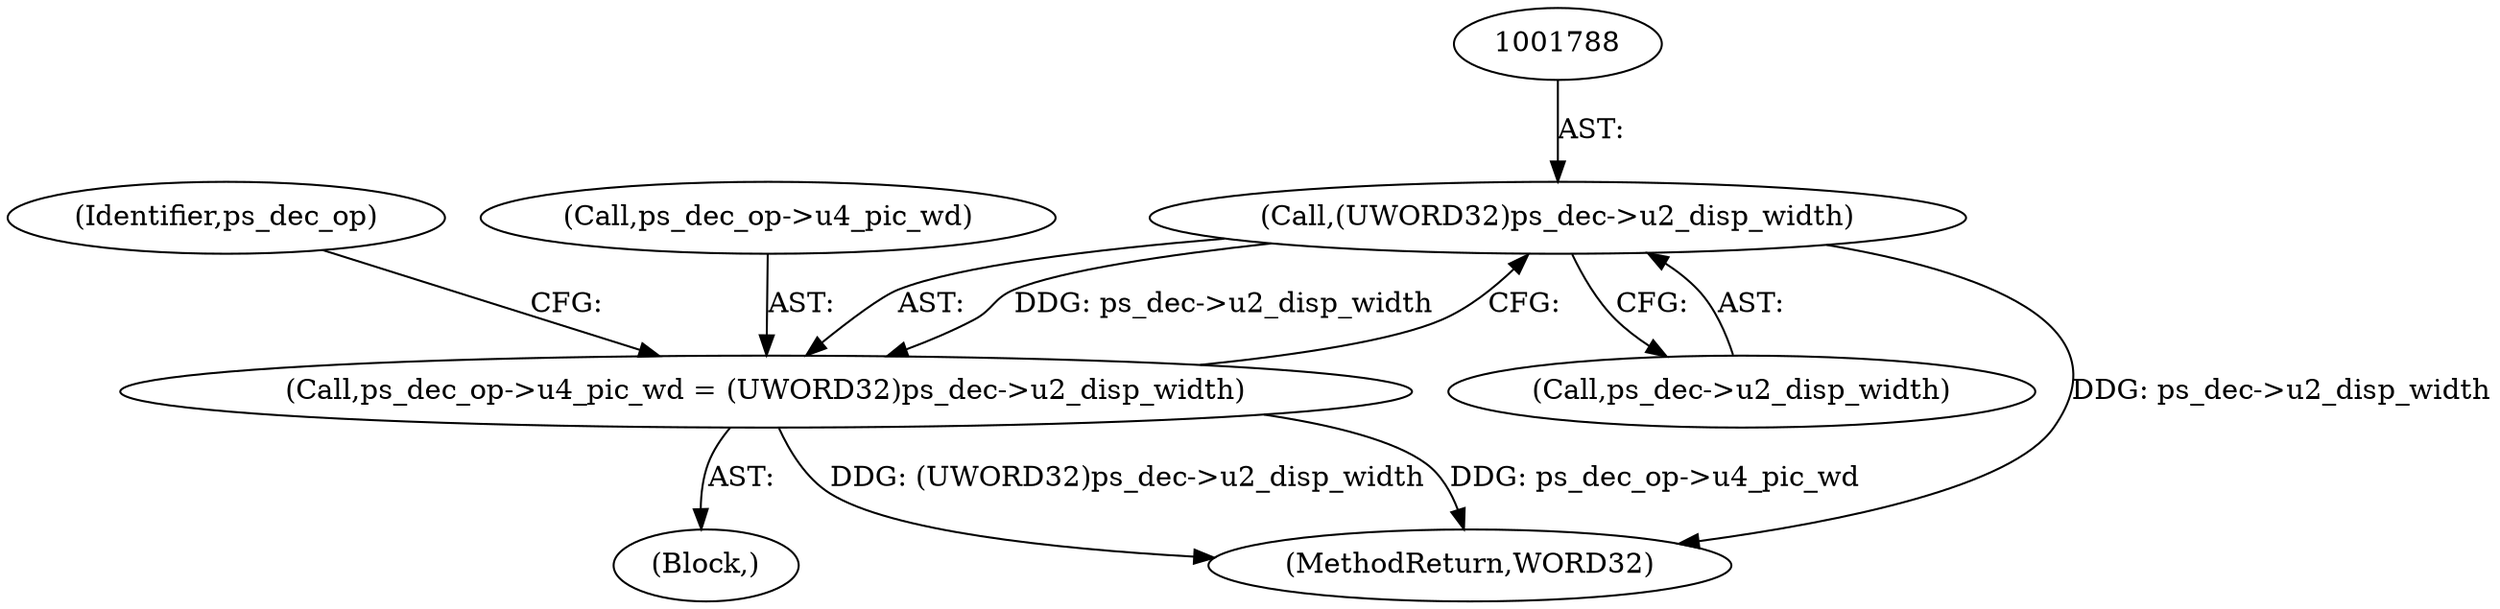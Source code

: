 digraph "0_Android_e86d3cfd2bc28dac421092106751e5638d54a848@pointer" {
"1001787" [label="(Call,(UWORD32)ps_dec->u2_disp_width)"];
"1001783" [label="(Call,ps_dec_op->u4_pic_wd = (UWORD32)ps_dec->u2_disp_width)"];
"1001787" [label="(Call,(UWORD32)ps_dec->u2_disp_width)"];
"1001789" [label="(Call,ps_dec->u2_disp_width)"];
"1001782" [label="(Block,)"];
"1001794" [label="(Identifier,ps_dec_op)"];
"1002272" [label="(MethodReturn,WORD32)"];
"1001783" [label="(Call,ps_dec_op->u4_pic_wd = (UWORD32)ps_dec->u2_disp_width)"];
"1001784" [label="(Call,ps_dec_op->u4_pic_wd)"];
"1001787" -> "1001783"  [label="AST: "];
"1001787" -> "1001789"  [label="CFG: "];
"1001788" -> "1001787"  [label="AST: "];
"1001789" -> "1001787"  [label="AST: "];
"1001783" -> "1001787"  [label="CFG: "];
"1001787" -> "1002272"  [label="DDG: ps_dec->u2_disp_width"];
"1001787" -> "1001783"  [label="DDG: ps_dec->u2_disp_width"];
"1001783" -> "1001782"  [label="AST: "];
"1001784" -> "1001783"  [label="AST: "];
"1001794" -> "1001783"  [label="CFG: "];
"1001783" -> "1002272"  [label="DDG: (UWORD32)ps_dec->u2_disp_width"];
"1001783" -> "1002272"  [label="DDG: ps_dec_op->u4_pic_wd"];
}
